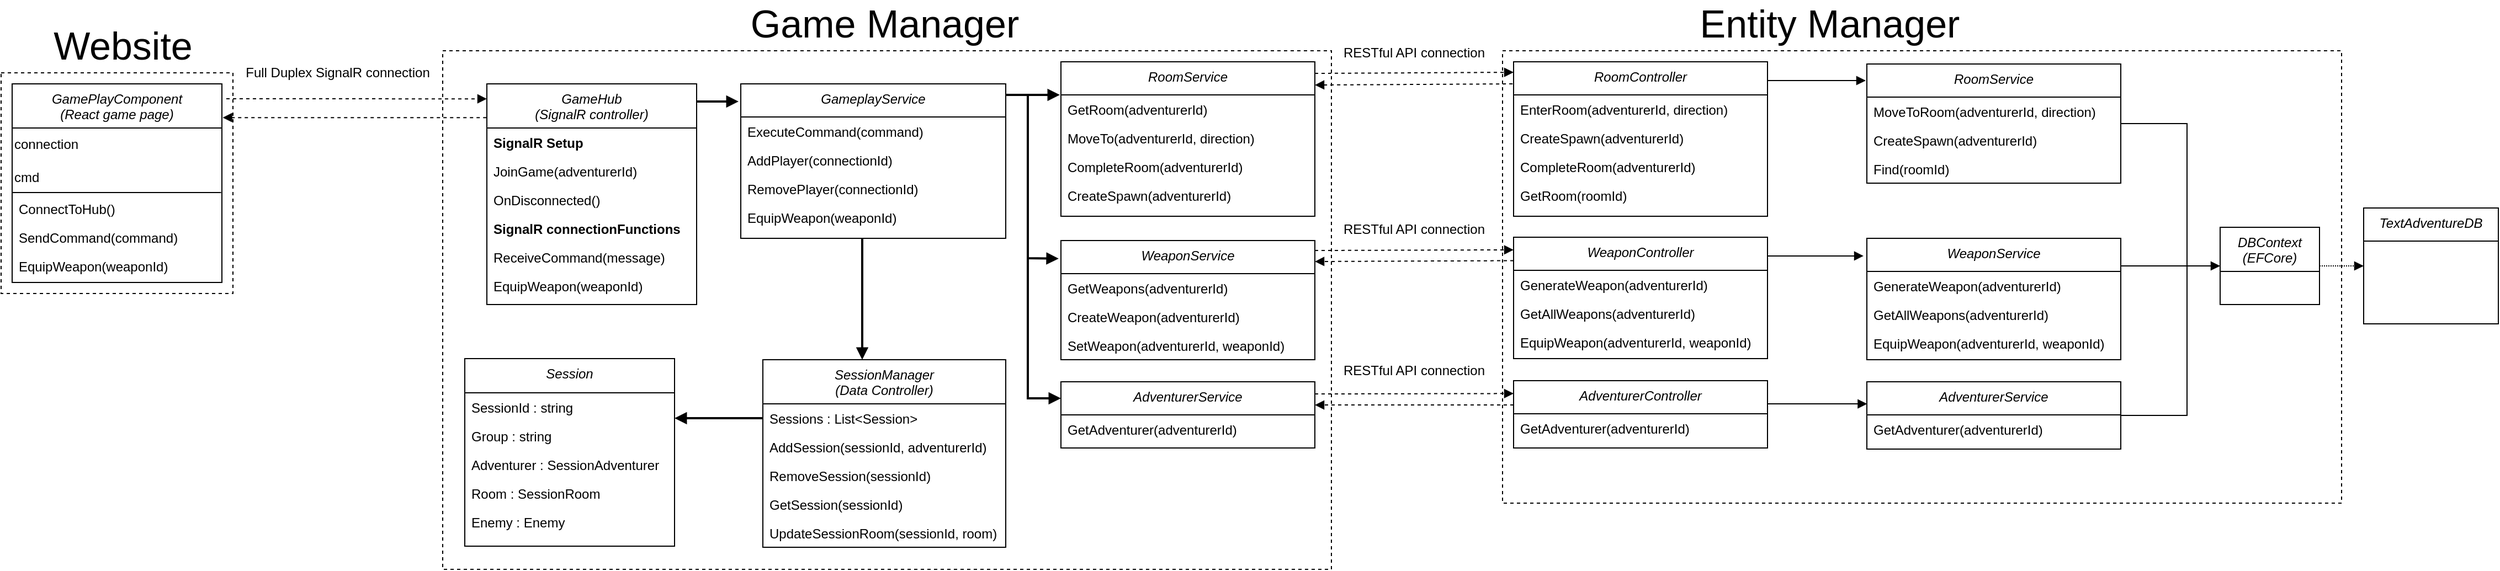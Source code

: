<mxfile version="15.8.9" type="device"><diagram id="C5RBs43oDa-KdzZeNtuy" name="Page-1"><mxGraphModel dx="2858" dy="1089" grid="1" gridSize="10" guides="1" tooltips="1" connect="1" arrows="1" fold="1" page="1" pageScale="1" pageWidth="827" pageHeight="1169" math="0" shadow="0"><root><mxCell id="WIyWlLk6GJQsqaUBKTNV-0"/><mxCell id="WIyWlLk6GJQsqaUBKTNV-1" parent="WIyWlLk6GJQsqaUBKTNV-0"/><mxCell id="PXMHNysJYSQ3O3xtz04k-125" style="edgeStyle=orthogonalEdgeStyle;rounded=0;orthogonalLoop=1;jettySize=auto;html=1;fontSize=35;endArrow=block;endFill=1;strokeWidth=2;" parent="WIyWlLk6GJQsqaUBKTNV-1" source="zkfFHV4jXpPFQw0GAbJ--0" edge="1"><mxGeometry relative="1" as="geometry"><Array as="points"><mxPoint x="380" y="116"/><mxPoint x="380" y="116"/></Array><mxPoint x="398" y="116" as="targetPoint"/></mxGeometry></mxCell><mxCell id="zkfFHV4jXpPFQw0GAbJ--0" value="GameHub &#10;(SignalR controller)" style="swimlane;fontStyle=2;align=center;verticalAlign=top;childLayout=stackLayout;horizontal=1;startSize=40;horizontalStack=0;resizeParent=1;resizeLast=0;collapsible=1;marginBottom=0;rounded=0;shadow=0;strokeWidth=1;" parent="WIyWlLk6GJQsqaUBKTNV-1" vertex="1"><mxGeometry x="170" y="100" width="190" height="200" as="geometry"><mxRectangle x="160" y="100" width="160" height="26" as="alternateBounds"/></mxGeometry></mxCell><mxCell id="zkfFHV4jXpPFQw0GAbJ--1" value="SignalR Setup" style="text;align=left;verticalAlign=top;spacingLeft=4;spacingRight=4;overflow=hidden;rotatable=0;points=[[0,0.5],[1,0.5]];portConstraint=eastwest;fontStyle=1" parent="zkfFHV4jXpPFQw0GAbJ--0" vertex="1"><mxGeometry y="40" width="190" height="26" as="geometry"/></mxCell><mxCell id="PXMHNysJYSQ3O3xtz04k-3" value="JoinGame(adventurerId)" style="text;align=left;verticalAlign=top;spacingLeft=4;spacingRight=4;overflow=hidden;rotatable=0;points=[[0,0.5],[1,0.5]];portConstraint=eastwest;" parent="zkfFHV4jXpPFQw0GAbJ--0" vertex="1"><mxGeometry y="66" width="190" height="26" as="geometry"/></mxCell><mxCell id="zkfFHV4jXpPFQw0GAbJ--2" value="OnDisconnected()" style="text;align=left;verticalAlign=top;spacingLeft=4;spacingRight=4;overflow=hidden;rotatable=0;points=[[0,0.5],[1,0.5]];portConstraint=eastwest;rounded=0;shadow=0;html=0;" parent="zkfFHV4jXpPFQw0GAbJ--0" vertex="1"><mxGeometry y="92" width="190" height="26" as="geometry"/></mxCell><mxCell id="zkfFHV4jXpPFQw0GAbJ--3" value="SignalR connectionFunctions" style="text;align=left;verticalAlign=top;spacingLeft=4;spacingRight=4;overflow=hidden;rotatable=0;points=[[0,0.5],[1,0.5]];portConstraint=eastwest;rounded=0;shadow=0;html=0;fontStyle=1" parent="zkfFHV4jXpPFQw0GAbJ--0" vertex="1"><mxGeometry y="118" width="190" height="26" as="geometry"/></mxCell><mxCell id="PXMHNysJYSQ3O3xtz04k-4" value="ReceiveCommand(message)" style="text;align=left;verticalAlign=top;spacingLeft=4;spacingRight=4;overflow=hidden;rotatable=0;points=[[0,0.5],[1,0.5]];portConstraint=eastwest;rounded=0;shadow=0;html=0;" parent="zkfFHV4jXpPFQw0GAbJ--0" vertex="1"><mxGeometry y="144" width="190" height="26" as="geometry"/></mxCell><mxCell id="PXMHNysJYSQ3O3xtz04k-5" value="EquipWeapon(weaponId)" style="text;align=left;verticalAlign=top;spacingLeft=4;spacingRight=4;overflow=hidden;rotatable=0;points=[[0,0.5],[1,0.5]];portConstraint=eastwest;rounded=0;shadow=0;html=0;" parent="zkfFHV4jXpPFQw0GAbJ--0" vertex="1"><mxGeometry y="170" width="190" height="26" as="geometry"/></mxCell><mxCell id="PXMHNysJYSQ3O3xtz04k-1" value="&lt;font style=&quot;font-size: 35px&quot;&gt;Game Manager&lt;/font&gt;" style="text;html=1;align=center;verticalAlign=middle;resizable=0;points=[];autosize=1;strokeColor=none;fillColor=none;" parent="WIyWlLk6GJQsqaUBKTNV-1" vertex="1"><mxGeometry x="400" y="30" width="260" height="30" as="geometry"/></mxCell><mxCell id="PXMHNysJYSQ3O3xtz04k-73" value="SessionManager&#10;(Data Controller)" style="swimlane;fontStyle=2;align=center;verticalAlign=top;childLayout=stackLayout;horizontal=1;startSize=40;horizontalStack=0;resizeParent=1;resizeLast=0;collapsible=1;marginBottom=0;rounded=0;shadow=0;strokeWidth=1;" parent="WIyWlLk6GJQsqaUBKTNV-1" vertex="1"><mxGeometry x="420" y="350" width="220" height="170" as="geometry"><mxRectangle x="160" y="100" width="160" height="26" as="alternateBounds"/></mxGeometry></mxCell><mxCell id="mPDX59QAmpvN_RdQbWH--0" value="Sessions : List&lt;Session&gt;" style="text;align=left;verticalAlign=top;spacingLeft=4;spacingRight=4;overflow=hidden;rotatable=0;points=[[0,0.5],[1,0.5]];portConstraint=eastwest;fontStyle=0" vertex="1" parent="PXMHNysJYSQ3O3xtz04k-73"><mxGeometry y="40" width="220" height="26" as="geometry"/></mxCell><mxCell id="PXMHNysJYSQ3O3xtz04k-74" value="AddSession(sessionId, adventurerId)" style="text;align=left;verticalAlign=top;spacingLeft=4;spacingRight=4;overflow=hidden;rotatable=0;points=[[0,0.5],[1,0.5]];portConstraint=eastwest;fontStyle=0" parent="PXMHNysJYSQ3O3xtz04k-73" vertex="1"><mxGeometry y="66" width="220" height="26" as="geometry"/></mxCell><mxCell id="PXMHNysJYSQ3O3xtz04k-76" value="RemoveSession(sessionId)" style="text;align=left;verticalAlign=top;spacingLeft=4;spacingRight=4;overflow=hidden;rotatable=0;points=[[0,0.5],[1,0.5]];portConstraint=eastwest;rounded=0;shadow=0;html=0;" parent="PXMHNysJYSQ3O3xtz04k-73" vertex="1"><mxGeometry y="92" width="220" height="26" as="geometry"/></mxCell><mxCell id="PXMHNysJYSQ3O3xtz04k-75" value="GetSession(sessionId)" style="text;align=left;verticalAlign=top;spacingLeft=4;spacingRight=4;overflow=hidden;rotatable=0;points=[[0,0.5],[1,0.5]];portConstraint=eastwest;" parent="PXMHNysJYSQ3O3xtz04k-73" vertex="1"><mxGeometry y="118" width="220" height="26" as="geometry"/></mxCell><mxCell id="PXMHNysJYSQ3O3xtz04k-78" value="UpdateSessionRoom(sessionId, room)" style="text;align=left;verticalAlign=top;spacingLeft=4;spacingRight=4;overflow=hidden;rotatable=0;points=[[0,0.5],[1,0.5]];portConstraint=eastwest;rounded=0;shadow=0;html=0;" parent="PXMHNysJYSQ3O3xtz04k-73" vertex="1"><mxGeometry y="144" width="220" height="26" as="geometry"/></mxCell><mxCell id="PXMHNysJYSQ3O3xtz04k-81" value="RoomService" style="swimlane;fontStyle=2;align=center;verticalAlign=top;childLayout=stackLayout;horizontal=1;startSize=30;horizontalStack=0;resizeParent=1;resizeLast=0;collapsible=1;marginBottom=0;rounded=0;shadow=0;strokeWidth=1;" parent="WIyWlLk6GJQsqaUBKTNV-1" vertex="1"><mxGeometry x="690" y="80" width="230" height="140" as="geometry"><mxRectangle x="160" y="100" width="160" height="26" as="alternateBounds"/></mxGeometry></mxCell><mxCell id="PXMHNysJYSQ3O3xtz04k-129" value="GetRoom(adventurerId)" style="text;align=left;verticalAlign=top;spacingLeft=4;spacingRight=4;overflow=hidden;rotatable=0;points=[[0,0.5],[1,0.5]];portConstraint=eastwest;fontStyle=0" parent="PXMHNysJYSQ3O3xtz04k-81" vertex="1"><mxGeometry y="30" width="230" height="26" as="geometry"/></mxCell><mxCell id="PXMHNysJYSQ3O3xtz04k-130" value="MoveTo(adventurerId, direction)" style="text;align=left;verticalAlign=top;spacingLeft=4;spacingRight=4;overflow=hidden;rotatable=0;points=[[0,0.5],[1,0.5]];portConstraint=eastwest;fontStyle=0" parent="PXMHNysJYSQ3O3xtz04k-81" vertex="1"><mxGeometry y="56" width="230" height="26" as="geometry"/></mxCell><mxCell id="PXMHNysJYSQ3O3xtz04k-82" value="CompleteRoom(adventurerId)" style="text;align=left;verticalAlign=top;spacingLeft=4;spacingRight=4;overflow=hidden;rotatable=0;points=[[0,0.5],[1,0.5]];portConstraint=eastwest;fontStyle=0" parent="PXMHNysJYSQ3O3xtz04k-81" vertex="1"><mxGeometry y="82" width="230" height="26" as="geometry"/></mxCell><mxCell id="PXMHNysJYSQ3O3xtz04k-128" value="CreateSpawn(adventurerId)" style="text;align=left;verticalAlign=top;spacingLeft=4;spacingRight=4;overflow=hidden;rotatable=0;points=[[0,0.5],[1,0.5]];portConstraint=eastwest;fontStyle=0" parent="PXMHNysJYSQ3O3xtz04k-81" vertex="1"><mxGeometry y="108" width="230" height="26" as="geometry"/></mxCell><mxCell id="PXMHNysJYSQ3O3xtz04k-90" value="WeaponService" style="swimlane;fontStyle=2;align=center;verticalAlign=top;childLayout=stackLayout;horizontal=1;startSize=30;horizontalStack=0;resizeParent=1;resizeLast=0;collapsible=1;marginBottom=0;rounded=0;shadow=0;strokeWidth=1;" parent="WIyWlLk6GJQsqaUBKTNV-1" vertex="1"><mxGeometry x="690" y="242" width="230" height="108" as="geometry"><mxRectangle x="160" y="100" width="160" height="26" as="alternateBounds"/></mxGeometry></mxCell><mxCell id="PXMHNysJYSQ3O3xtz04k-91" value="GetWeapons(adventurerId)" style="text;align=left;verticalAlign=top;spacingLeft=4;spacingRight=4;overflow=hidden;rotatable=0;points=[[0,0.5],[1,0.5]];portConstraint=eastwest;fontStyle=0" parent="PXMHNysJYSQ3O3xtz04k-90" vertex="1"><mxGeometry y="30" width="230" height="26" as="geometry"/></mxCell><mxCell id="PXMHNysJYSQ3O3xtz04k-131" value="CreateWeapon(adventurerId)" style="text;align=left;verticalAlign=top;spacingLeft=4;spacingRight=4;overflow=hidden;rotatable=0;points=[[0,0.5],[1,0.5]];portConstraint=eastwest;fontStyle=0" parent="PXMHNysJYSQ3O3xtz04k-90" vertex="1"><mxGeometry y="56" width="230" height="26" as="geometry"/></mxCell><mxCell id="PXMHNysJYSQ3O3xtz04k-132" value="SetWeapon(adventurerId, weaponId)" style="text;align=left;verticalAlign=top;spacingLeft=4;spacingRight=4;overflow=hidden;rotatable=0;points=[[0,0.5],[1,0.5]];portConstraint=eastwest;fontStyle=0" parent="PXMHNysJYSQ3O3xtz04k-90" vertex="1"><mxGeometry y="82" width="230" height="26" as="geometry"/></mxCell><mxCell id="PXMHNysJYSQ3O3xtz04k-92" value="AdventurerService" style="swimlane;fontStyle=2;align=center;verticalAlign=top;childLayout=stackLayout;horizontal=1;startSize=30;horizontalStack=0;resizeParent=1;resizeLast=0;collapsible=1;marginBottom=0;rounded=0;shadow=0;strokeWidth=1;" parent="WIyWlLk6GJQsqaUBKTNV-1" vertex="1"><mxGeometry x="690" y="370" width="230" height="60" as="geometry"><mxRectangle x="160" y="100" width="160" height="26" as="alternateBounds"/></mxGeometry></mxCell><mxCell id="PXMHNysJYSQ3O3xtz04k-93" value="GetAdventurer(adventurerId)" style="text;align=left;verticalAlign=top;spacingLeft=4;spacingRight=4;overflow=hidden;rotatable=0;points=[[0,0.5],[1,0.5]];portConstraint=eastwest;fontStyle=0" parent="PXMHNysJYSQ3O3xtz04k-92" vertex="1"><mxGeometry y="30" width="230" height="26" as="geometry"/></mxCell><mxCell id="PXMHNysJYSQ3O3xtz04k-126" style="edgeStyle=orthogonalEdgeStyle;rounded=0;orthogonalLoop=1;jettySize=auto;html=1;fontSize=35;endArrow=block;endFill=1;strokeWidth=2;" parent="WIyWlLk6GJQsqaUBKTNV-1" source="PXMHNysJYSQ3O3xtz04k-99" edge="1"><mxGeometry relative="1" as="geometry"><mxPoint x="689" y="110" as="targetPoint"/><Array as="points"><mxPoint x="689" y="110"/></Array></mxGeometry></mxCell><mxCell id="PXMHNysJYSQ3O3xtz04k-127" style="edgeStyle=orthogonalEdgeStyle;rounded=0;orthogonalLoop=1;jettySize=auto;html=1;fontSize=35;endArrow=block;endFill=1;strokeWidth=2;" parent="WIyWlLk6GJQsqaUBKTNV-1" edge="1"><mxGeometry relative="1" as="geometry"><mxPoint x="510" y="240" as="sourcePoint"/><mxPoint x="510" y="350" as="targetPoint"/><Array as="points"><mxPoint x="510" y="300"/><mxPoint x="510" y="300"/></Array></mxGeometry></mxCell><mxCell id="PXMHNysJYSQ3O3xtz04k-99" value="GameplayService" style="swimlane;fontStyle=2;align=center;verticalAlign=top;childLayout=stackLayout;horizontal=1;startSize=30;horizontalStack=0;resizeParent=1;resizeLast=0;collapsible=1;marginBottom=0;rounded=0;shadow=0;strokeWidth=1;" parent="WIyWlLk6GJQsqaUBKTNV-1" vertex="1"><mxGeometry x="400" y="100" width="240" height="140" as="geometry"><mxRectangle x="160" y="100" width="160" height="26" as="alternateBounds"/></mxGeometry></mxCell><mxCell id="PXMHNysJYSQ3O3xtz04k-123" value="ExecuteCommand(command)" style="text;align=left;verticalAlign=top;spacingLeft=4;spacingRight=4;overflow=hidden;rotatable=0;points=[[0,0.5],[1,0.5]];portConstraint=eastwest;" parent="PXMHNysJYSQ3O3xtz04k-99" vertex="1"><mxGeometry y="30" width="240" height="26" as="geometry"/></mxCell><mxCell id="PXMHNysJYSQ3O3xtz04k-135" value="AddPlayer(connectionId)" style="text;align=left;verticalAlign=top;spacingLeft=4;spacingRight=4;overflow=hidden;rotatable=0;points=[[0,0.5],[1,0.5]];portConstraint=eastwest;" parent="PXMHNysJYSQ3O3xtz04k-99" vertex="1"><mxGeometry y="56" width="240" height="26" as="geometry"/></mxCell><mxCell id="PXMHNysJYSQ3O3xtz04k-137" value="RemovePlayer(connectionId)" style="text;align=left;verticalAlign=top;spacingLeft=4;spacingRight=4;overflow=hidden;rotatable=0;points=[[0,0.5],[1,0.5]];portConstraint=eastwest;" parent="PXMHNysJYSQ3O3xtz04k-99" vertex="1"><mxGeometry y="82" width="240" height="26" as="geometry"/></mxCell><mxCell id="PXMHNysJYSQ3O3xtz04k-138" value="EquipWeapon(weaponId)" style="text;align=left;verticalAlign=top;spacingLeft=4;spacingRight=4;overflow=hidden;rotatable=0;points=[[0,0.5],[1,0.5]];portConstraint=eastwest;" parent="PXMHNysJYSQ3O3xtz04k-99" vertex="1"><mxGeometry y="108" width="240" height="26" as="geometry"/></mxCell><mxCell id="PXMHNysJYSQ3O3xtz04k-133" value="" style="endArrow=block;html=1;rounded=0;fontSize=35;strokeWidth=2;entryX=-0.009;entryY=0.152;entryDx=0;entryDy=0;entryPerimeter=0;endFill=1;" parent="WIyWlLk6GJQsqaUBKTNV-1" target="PXMHNysJYSQ3O3xtz04k-90" edge="1"><mxGeometry width="50" height="50" relative="1" as="geometry"><mxPoint x="660" y="110" as="sourcePoint"/><mxPoint x="700" y="250" as="targetPoint"/><Array as="points"><mxPoint x="660" y="258"/></Array></mxGeometry></mxCell><mxCell id="PXMHNysJYSQ3O3xtz04k-134" value="" style="endArrow=block;html=1;rounded=0;fontSize=35;strokeWidth=2;entryX=0;entryY=0.25;entryDx=0;entryDy=0;endFill=1;" parent="WIyWlLk6GJQsqaUBKTNV-1" target="PXMHNysJYSQ3O3xtz04k-92" edge="1"><mxGeometry width="50" height="50" relative="1" as="geometry"><mxPoint x="660" y="240" as="sourcePoint"/><mxPoint x="690.0" y="376.416" as="targetPoint"/><Array as="points"><mxPoint x="660" y="240"/><mxPoint x="660" y="385"/></Array></mxGeometry></mxCell><mxCell id="z-et7x8QgP7XEB7aA-tW-1" value="GamePlayComponent&#10;(React game page)" style="swimlane;fontStyle=2;align=center;verticalAlign=top;childLayout=stackLayout;horizontal=1;startSize=40;horizontalStack=0;resizeParent=1;resizeLast=0;collapsible=1;marginBottom=0;rounded=0;shadow=0;strokeWidth=1;" parent="WIyWlLk6GJQsqaUBKTNV-1" vertex="1"><mxGeometry x="-260" y="100" width="190" height="180" as="geometry"><mxRectangle x="160" y="100" width="160" height="26" as="alternateBounds"/></mxGeometry></mxCell><mxCell id="z-et7x8QgP7XEB7aA-tW-15" value="connection" style="text;html=1;strokeColor=none;fillColor=none;align=left;verticalAlign=middle;whiteSpace=wrap;rounded=0;" parent="z-et7x8QgP7XEB7aA-tW-1" vertex="1"><mxGeometry y="40" width="190" height="30" as="geometry"/></mxCell><mxCell id="z-et7x8QgP7XEB7aA-tW-14" value="cmd" style="text;html=1;strokeColor=none;fillColor=none;align=left;verticalAlign=middle;whiteSpace=wrap;rounded=0;" parent="z-et7x8QgP7XEB7aA-tW-1" vertex="1"><mxGeometry y="70" width="190" height="30" as="geometry"/></mxCell><mxCell id="z-et7x8QgP7XEB7aA-tW-16" value="" style="endArrow=none;html=1;rounded=0;entryX=0.996;entryY=-0.06;entryDx=0;entryDy=0;entryPerimeter=0;exitX=0;exitY=0.948;exitDx=0;exitDy=0;exitPerimeter=0;" parent="z-et7x8QgP7XEB7aA-tW-1" source="z-et7x8QgP7XEB7aA-tW-14" target="z-et7x8QgP7XEB7aA-tW-3" edge="1"><mxGeometry width="50" height="50" relative="1" as="geometry"><mxPoint y="150" as="sourcePoint"/><mxPoint x="50" y="100" as="targetPoint"/></mxGeometry></mxCell><mxCell id="z-et7x8QgP7XEB7aA-tW-3" value="ConnectToHub()" style="text;align=left;verticalAlign=top;spacingLeft=4;spacingRight=4;overflow=hidden;rotatable=0;points=[[0,0.5],[1,0.5]];portConstraint=eastwest;" parent="z-et7x8QgP7XEB7aA-tW-1" vertex="1"><mxGeometry y="100" width="190" height="26" as="geometry"/></mxCell><mxCell id="z-et7x8QgP7XEB7aA-tW-4" value="SendCommand(command)" style="text;align=left;verticalAlign=top;spacingLeft=4;spacingRight=4;overflow=hidden;rotatable=0;points=[[0,0.5],[1,0.5]];portConstraint=eastwest;rounded=0;shadow=0;html=0;" parent="z-et7x8QgP7XEB7aA-tW-1" vertex="1"><mxGeometry y="126" width="190" height="26" as="geometry"/></mxCell><mxCell id="z-et7x8QgP7XEB7aA-tW-5" value="EquipWeapon(weaponId)" style="text;align=left;verticalAlign=top;spacingLeft=4;spacingRight=4;overflow=hidden;rotatable=0;points=[[0,0.5],[1,0.5]];portConstraint=eastwest;rounded=0;shadow=0;html=0;fontStyle=0" parent="z-et7x8QgP7XEB7aA-tW-1" vertex="1"><mxGeometry y="152" width="190" height="26" as="geometry"/></mxCell><mxCell id="z-et7x8QgP7XEB7aA-tW-17" value="" style="endArrow=block;html=1;rounded=0;endFill=1;dashed=1;entryX=0;entryY=0.068;entryDx=0;entryDy=0;entryPerimeter=0;exitX=1.021;exitY=0.075;exitDx=0;exitDy=0;exitPerimeter=0;" parent="WIyWlLk6GJQsqaUBKTNV-1" source="z-et7x8QgP7XEB7aA-tW-1" target="zkfFHV4jXpPFQw0GAbJ--0" edge="1"><mxGeometry width="50" height="50" relative="1" as="geometry"><mxPoint x="90" y="240" as="sourcePoint"/><mxPoint x="140" y="190" as="targetPoint"/><Array as="points"/></mxGeometry></mxCell><mxCell id="z-et7x8QgP7XEB7aA-tW-18" value="" style="endArrow=block;html=1;rounded=0;endFill=1;dashed=1;entryX=0;entryY=0.104;entryDx=0;entryDy=0;entryPerimeter=0;exitX=1;exitY=0.129;exitDx=0;exitDy=0;exitPerimeter=0;" parent="WIyWlLk6GJQsqaUBKTNV-1" target="z-et7x8QgP7XEB7aA-tW-37" edge="1"><mxGeometry width="50" height="50" relative="1" as="geometry"><mxPoint x="920" y="251.02" as="sourcePoint"/><mxPoint x="1079.43" y="250.0" as="targetPoint"/></mxGeometry></mxCell><mxCell id="z-et7x8QgP7XEB7aA-tW-19" value="" style="endArrow=block;html=1;rounded=0;endFill=1;dashed=1;entryX=0;entryY=0.068;entryDx=0;entryDy=0;entryPerimeter=0;exitX=1;exitY=0.129;exitDx=0;exitDy=0;exitPerimeter=0;" parent="WIyWlLk6GJQsqaUBKTNV-1" target="z-et7x8QgP7XEB7aA-tW-30" edge="1"><mxGeometry width="50" height="50" relative="1" as="geometry"><mxPoint x="920" y="90.51" as="sourcePoint"/><mxPoint x="1079.43" y="89.49" as="targetPoint"/></mxGeometry></mxCell><mxCell id="z-et7x8QgP7XEB7aA-tW-21" value="" style="endArrow=block;html=1;rounded=0;endFill=1;dashed=1;entryX=1.004;entryY=0.17;entryDx=0;entryDy=0;exitX=-0.002;exitY=0.153;exitDx=0;exitDy=0;exitPerimeter=0;entryPerimeter=0;" parent="WIyWlLk6GJQsqaUBKTNV-1" source="zkfFHV4jXpPFQw0GAbJ--0" target="z-et7x8QgP7XEB7aA-tW-1" edge="1"><mxGeometry width="50" height="50" relative="1" as="geometry"><mxPoint x="20.57" y="172.51" as="sourcePoint"/><mxPoint x="180.0" y="171.49" as="targetPoint"/></mxGeometry></mxCell><mxCell id="z-et7x8QgP7XEB7aA-tW-22" value="Full Duplex SignalR connection" style="text;html=1;strokeColor=none;fillColor=none;align=center;verticalAlign=middle;whiteSpace=wrap;rounded=0;" parent="WIyWlLk6GJQsqaUBKTNV-1" vertex="1"><mxGeometry x="-50" y="80" width="170" height="20" as="geometry"/></mxCell><mxCell id="z-et7x8QgP7XEB7aA-tW-23" value="RESTful API connection" style="text;html=1;strokeColor=none;fillColor=none;align=center;verticalAlign=middle;whiteSpace=wrap;rounded=0;" parent="WIyWlLk6GJQsqaUBKTNV-1" vertex="1"><mxGeometry x="935" y="62" width="150" height="20" as="geometry"/></mxCell><mxCell id="z-et7x8QgP7XEB7aA-tW-25" value="&lt;font style=&quot;font-size: 35px&quot;&gt;Website&lt;/font&gt;" style="text;html=1;align=center;verticalAlign=middle;resizable=0;points=[];autosize=1;strokeColor=none;fillColor=none;" parent="WIyWlLk6GJQsqaUBKTNV-1" vertex="1"><mxGeometry x="-230" y="50" width="140" height="30" as="geometry"/></mxCell><mxCell id="z-et7x8QgP7XEB7aA-tW-26" value="&lt;font style=&quot;font-size: 35px&quot;&gt;Entity Manager&lt;/font&gt;" style="text;html=1;align=center;verticalAlign=middle;resizable=0;points=[];autosize=1;strokeColor=none;fillColor=none;" parent="WIyWlLk6GJQsqaUBKTNV-1" vertex="1"><mxGeometry x="1261" y="30" width="250" height="30" as="geometry"/></mxCell><mxCell id="z-et7x8QgP7XEB7aA-tW-27" value="" style="endArrow=block;html=1;rounded=0;endFill=1;dashed=1;entryX=-0.003;entryY=0.111;entryDx=0;entryDy=0;entryPerimeter=0;exitX=0;exitY=0.361;exitDx=0;exitDy=0;exitPerimeter=0;" parent="WIyWlLk6GJQsqaUBKTNV-1" source="z-et7x8QgP7XEB7aA-tW-42" edge="1"><mxGeometry width="50" height="50" relative="1" as="geometry"><mxPoint x="1079.43" y="390.0" as="sourcePoint"/><mxPoint x="920" y="391.02" as="targetPoint"/></mxGeometry></mxCell><mxCell id="z-et7x8QgP7XEB7aA-tW-28" value="" style="endArrow=block;html=1;rounded=0;endFill=1;dashed=1;entryX=-0.003;entryY=0.111;entryDx=0;entryDy=0;entryPerimeter=0;exitX=0;exitY=0.193;exitDx=0;exitDy=0;exitPerimeter=0;" parent="WIyWlLk6GJQsqaUBKTNV-1" source="z-et7x8QgP7XEB7aA-tW-37" edge="1"><mxGeometry width="50" height="50" relative="1" as="geometry"><mxPoint x="1079.43" y="260.0" as="sourcePoint"/><mxPoint x="920" y="261.02" as="targetPoint"/></mxGeometry></mxCell><mxCell id="z-et7x8QgP7XEB7aA-tW-29" value="" style="endArrow=block;html=1;rounded=0;endFill=1;dashed=1;entryX=-0.003;entryY=0.111;entryDx=0;entryDy=0;entryPerimeter=0;exitX=-0.004;exitY=0.143;exitDx=0;exitDy=0;exitPerimeter=0;" parent="WIyWlLk6GJQsqaUBKTNV-1" source="z-et7x8QgP7XEB7aA-tW-30" edge="1"><mxGeometry width="50" height="50" relative="1" as="geometry"><mxPoint x="1079.43" y="100.0" as="sourcePoint"/><mxPoint x="920" y="101.02" as="targetPoint"/></mxGeometry></mxCell><mxCell id="z-et7x8QgP7XEB7aA-tW-51" style="edgeStyle=orthogonalEdgeStyle;rounded=0;orthogonalLoop=1;jettySize=auto;html=1;endArrow=block;endFill=1;" parent="WIyWlLk6GJQsqaUBKTNV-1" source="z-et7x8QgP7XEB7aA-tW-30" edge="1"><mxGeometry relative="1" as="geometry"><mxPoint x="1419" y="97" as="targetPoint"/><Array as="points"><mxPoint x="1419" y="97"/></Array></mxGeometry></mxCell><mxCell id="z-et7x8QgP7XEB7aA-tW-30" value="RoomController" style="swimlane;fontStyle=2;align=center;verticalAlign=top;childLayout=stackLayout;horizontal=1;startSize=30;horizontalStack=0;resizeParent=1;resizeLast=0;collapsible=1;marginBottom=0;rounded=0;shadow=0;strokeWidth=1;" parent="WIyWlLk6GJQsqaUBKTNV-1" vertex="1"><mxGeometry x="1100" y="80" width="230" height="140" as="geometry"><mxRectangle x="160" y="100" width="160" height="26" as="alternateBounds"/></mxGeometry></mxCell><mxCell id="z-et7x8QgP7XEB7aA-tW-31" value="EnterRoom(adventurerId, direction)" style="text;align=left;verticalAlign=top;spacingLeft=4;spacingRight=4;overflow=hidden;rotatable=0;points=[[0,0.5],[1,0.5]];portConstraint=eastwest;fontStyle=0" parent="z-et7x8QgP7XEB7aA-tW-30" vertex="1"><mxGeometry y="30" width="230" height="26" as="geometry"/></mxCell><mxCell id="z-et7x8QgP7XEB7aA-tW-32" value="CreateSpawn(adventurerId)" style="text;align=left;verticalAlign=top;spacingLeft=4;spacingRight=4;overflow=hidden;rotatable=0;points=[[0,0.5],[1,0.5]];portConstraint=eastwest;fontStyle=0" parent="z-et7x8QgP7XEB7aA-tW-30" vertex="1"><mxGeometry y="56" width="230" height="26" as="geometry"/></mxCell><mxCell id="z-et7x8QgP7XEB7aA-tW-33" value="CompleteRoom(adventurerId)" style="text;align=left;verticalAlign=top;spacingLeft=4;spacingRight=4;overflow=hidden;rotatable=0;points=[[0,0.5],[1,0.5]];portConstraint=eastwest;fontStyle=0" parent="z-et7x8QgP7XEB7aA-tW-30" vertex="1"><mxGeometry y="82" width="230" height="26" as="geometry"/></mxCell><mxCell id="z-et7x8QgP7XEB7aA-tW-34" value="GetRoom(roomId)" style="text;align=left;verticalAlign=top;spacingLeft=4;spacingRight=4;overflow=hidden;rotatable=0;points=[[0,0.5],[1,0.5]];portConstraint=eastwest;fontStyle=0" parent="z-et7x8QgP7XEB7aA-tW-30" vertex="1"><mxGeometry y="108" width="230" height="26" as="geometry"/></mxCell><mxCell id="z-et7x8QgP7XEB7aA-tW-35" value="RESTful API connection" style="text;html=1;strokeColor=none;fillColor=none;align=center;verticalAlign=middle;whiteSpace=wrap;rounded=0;" parent="WIyWlLk6GJQsqaUBKTNV-1" vertex="1"><mxGeometry x="935" y="222" width="150" height="20" as="geometry"/></mxCell><mxCell id="z-et7x8QgP7XEB7aA-tW-36" value="RESTful API connection" style="text;html=1;strokeColor=none;fillColor=none;align=center;verticalAlign=middle;whiteSpace=wrap;rounded=0;" parent="WIyWlLk6GJQsqaUBKTNV-1" vertex="1"><mxGeometry x="935" y="350" width="150" height="20" as="geometry"/></mxCell><mxCell id="z-et7x8QgP7XEB7aA-tW-60" style="edgeStyle=orthogonalEdgeStyle;rounded=0;orthogonalLoop=1;jettySize=auto;html=1;entryX=-0.013;entryY=0.145;entryDx=0;entryDy=0;entryPerimeter=0;endArrow=block;endFill=1;" parent="WIyWlLk6GJQsqaUBKTNV-1" source="z-et7x8QgP7XEB7aA-tW-37" target="z-et7x8QgP7XEB7aA-tW-56" edge="1"><mxGeometry relative="1" as="geometry"><Array as="points"><mxPoint x="1350" y="256"/><mxPoint x="1350" y="256"/></Array></mxGeometry></mxCell><mxCell id="z-et7x8QgP7XEB7aA-tW-37" value="WeaponController" style="swimlane;fontStyle=2;align=center;verticalAlign=top;childLayout=stackLayout;horizontal=1;startSize=30;horizontalStack=0;resizeParent=1;resizeLast=0;collapsible=1;marginBottom=0;rounded=0;shadow=0;strokeWidth=1;" parent="WIyWlLk6GJQsqaUBKTNV-1" vertex="1"><mxGeometry x="1100" y="239" width="230" height="110" as="geometry"><mxRectangle x="160" y="100" width="160" height="26" as="alternateBounds"/></mxGeometry></mxCell><mxCell id="z-et7x8QgP7XEB7aA-tW-38" value="GenerateWeapon(adventurerId)" style="text;align=left;verticalAlign=top;spacingLeft=4;spacingRight=4;overflow=hidden;rotatable=0;points=[[0,0.5],[1,0.5]];portConstraint=eastwest;fontStyle=0" parent="z-et7x8QgP7XEB7aA-tW-37" vertex="1"><mxGeometry y="30" width="230" height="26" as="geometry"/></mxCell><mxCell id="z-et7x8QgP7XEB7aA-tW-39" value="GetAllWeapons(adventurerId)" style="text;align=left;verticalAlign=top;spacingLeft=4;spacingRight=4;overflow=hidden;rotatable=0;points=[[0,0.5],[1,0.5]];portConstraint=eastwest;fontStyle=0" parent="z-et7x8QgP7XEB7aA-tW-37" vertex="1"><mxGeometry y="56" width="230" height="26" as="geometry"/></mxCell><mxCell id="z-et7x8QgP7XEB7aA-tW-40" value="EquipWeapon(adventurerId, weaponId)" style="text;align=left;verticalAlign=top;spacingLeft=4;spacingRight=4;overflow=hidden;rotatable=0;points=[[0,0.5],[1,0.5]];portConstraint=eastwest;fontStyle=0" parent="z-et7x8QgP7XEB7aA-tW-37" vertex="1"><mxGeometry y="82" width="230" height="26" as="geometry"/></mxCell><mxCell id="z-et7x8QgP7XEB7aA-tW-63" style="edgeStyle=orthogonalEdgeStyle;rounded=0;orthogonalLoop=1;jettySize=auto;html=1;entryX=0.001;entryY=0.328;entryDx=0;entryDy=0;endArrow=block;endFill=1;entryPerimeter=0;" parent="WIyWlLk6GJQsqaUBKTNV-1" source="z-et7x8QgP7XEB7aA-tW-42" target="z-et7x8QgP7XEB7aA-tW-61" edge="1"><mxGeometry relative="1" as="geometry"><Array as="points"><mxPoint x="1360" y="390"/><mxPoint x="1360" y="390"/></Array></mxGeometry></mxCell><mxCell id="z-et7x8QgP7XEB7aA-tW-42" value="AdventurerController" style="swimlane;fontStyle=2;align=center;verticalAlign=top;childLayout=stackLayout;horizontal=1;startSize=30;horizontalStack=0;resizeParent=1;resizeLast=0;collapsible=1;marginBottom=0;rounded=0;shadow=0;strokeWidth=1;" parent="WIyWlLk6GJQsqaUBKTNV-1" vertex="1"><mxGeometry x="1100" y="369" width="230" height="61" as="geometry"><mxRectangle x="160" y="100" width="160" height="26" as="alternateBounds"/></mxGeometry></mxCell><mxCell id="z-et7x8QgP7XEB7aA-tW-43" value="GetAdventurer(adventurerId)" style="text;align=left;verticalAlign=top;spacingLeft=4;spacingRight=4;overflow=hidden;rotatable=0;points=[[0,0.5],[1,0.5]];portConstraint=eastwest;fontStyle=0" parent="z-et7x8QgP7XEB7aA-tW-42" vertex="1"><mxGeometry y="30" width="230" height="26" as="geometry"/></mxCell><mxCell id="z-et7x8QgP7XEB7aA-tW-154" style="edgeStyle=orthogonalEdgeStyle;rounded=0;orthogonalLoop=1;jettySize=auto;html=1;endArrow=none;endFill=0;" parent="WIyWlLk6GJQsqaUBKTNV-1" source="z-et7x8QgP7XEB7aA-tW-46" edge="1"><mxGeometry relative="1" as="geometry"><mxPoint x="1710" y="265" as="targetPoint"/><Array as="points"><mxPoint x="1710" y="136"/><mxPoint x="1710" y="230"/></Array></mxGeometry></mxCell><mxCell id="z-et7x8QgP7XEB7aA-tW-46" value="RoomService" style="swimlane;fontStyle=2;align=center;verticalAlign=top;childLayout=stackLayout;horizontal=1;startSize=30;horizontalStack=0;resizeParent=1;resizeLast=0;collapsible=1;marginBottom=0;rounded=0;shadow=0;strokeWidth=1;" parent="WIyWlLk6GJQsqaUBKTNV-1" vertex="1"><mxGeometry x="1420" y="82" width="230" height="108" as="geometry"><mxRectangle x="160" y="100" width="160" height="26" as="alternateBounds"/></mxGeometry></mxCell><mxCell id="z-et7x8QgP7XEB7aA-tW-47" value="MoveToRoom(adventurerId, direction)" style="text;align=left;verticalAlign=top;spacingLeft=4;spacingRight=4;overflow=hidden;rotatable=0;points=[[0,0.5],[1,0.5]];portConstraint=eastwest;fontStyle=0" parent="z-et7x8QgP7XEB7aA-tW-46" vertex="1"><mxGeometry y="30" width="230" height="26" as="geometry"/></mxCell><mxCell id="z-et7x8QgP7XEB7aA-tW-48" value="CreateSpawn(adventurerId)" style="text;align=left;verticalAlign=top;spacingLeft=4;spacingRight=4;overflow=hidden;rotatable=0;points=[[0,0.5],[1,0.5]];portConstraint=eastwest;fontStyle=0" parent="z-et7x8QgP7XEB7aA-tW-46" vertex="1"><mxGeometry y="56" width="230" height="26" as="geometry"/></mxCell><mxCell id="z-et7x8QgP7XEB7aA-tW-49" value="Find(roomId)" style="text;align=left;verticalAlign=top;spacingLeft=4;spacingRight=4;overflow=hidden;rotatable=0;points=[[0,0.5],[1,0.5]];portConstraint=eastwest;fontStyle=0" parent="z-et7x8QgP7XEB7aA-tW-46" vertex="1"><mxGeometry y="82" width="230" height="26" as="geometry"/></mxCell><mxCell id="z-et7x8QgP7XEB7aA-tW-155" style="edgeStyle=orthogonalEdgeStyle;rounded=0;orthogonalLoop=1;jettySize=auto;html=1;endArrow=block;endFill=1;entryX=0;entryY=0.5;entryDx=0;entryDy=0;" parent="WIyWlLk6GJQsqaUBKTNV-1" source="z-et7x8QgP7XEB7aA-tW-56" target="z-et7x8QgP7XEB7aA-tW-159" edge="1"><mxGeometry relative="1" as="geometry"><mxPoint x="1670" y="230" as="targetPoint"/><Array as="points"><mxPoint x="1660" y="265"/><mxPoint x="1660" y="265"/></Array></mxGeometry></mxCell><mxCell id="z-et7x8QgP7XEB7aA-tW-56" value="WeaponService" style="swimlane;fontStyle=2;align=center;verticalAlign=top;childLayout=stackLayout;horizontal=1;startSize=30;horizontalStack=0;resizeParent=1;resizeLast=0;collapsible=1;marginBottom=0;rounded=0;shadow=0;strokeWidth=1;" parent="WIyWlLk6GJQsqaUBKTNV-1" vertex="1"><mxGeometry x="1420" y="240" width="230" height="110" as="geometry"><mxRectangle x="160" y="100" width="160" height="26" as="alternateBounds"/></mxGeometry></mxCell><mxCell id="z-et7x8QgP7XEB7aA-tW-57" value="GenerateWeapon(adventurerId)" style="text;align=left;verticalAlign=top;spacingLeft=4;spacingRight=4;overflow=hidden;rotatable=0;points=[[0,0.5],[1,0.5]];portConstraint=eastwest;fontStyle=0" parent="z-et7x8QgP7XEB7aA-tW-56" vertex="1"><mxGeometry y="30" width="230" height="26" as="geometry"/></mxCell><mxCell id="z-et7x8QgP7XEB7aA-tW-58" value="GetAllWeapons(adventurerId)" style="text;align=left;verticalAlign=top;spacingLeft=4;spacingRight=4;overflow=hidden;rotatable=0;points=[[0,0.5],[1,0.5]];portConstraint=eastwest;fontStyle=0" parent="z-et7x8QgP7XEB7aA-tW-56" vertex="1"><mxGeometry y="56" width="230" height="26" as="geometry"/></mxCell><mxCell id="z-et7x8QgP7XEB7aA-tW-59" value="EquipWeapon(adventurerId, weaponId)" style="text;align=left;verticalAlign=top;spacingLeft=4;spacingRight=4;overflow=hidden;rotatable=0;points=[[0,0.5],[1,0.5]];portConstraint=eastwest;fontStyle=0" parent="z-et7x8QgP7XEB7aA-tW-56" vertex="1"><mxGeometry y="82" width="230" height="26" as="geometry"/></mxCell><mxCell id="z-et7x8QgP7XEB7aA-tW-156" style="edgeStyle=orthogonalEdgeStyle;rounded=0;orthogonalLoop=1;jettySize=auto;html=1;endArrow=none;endFill=0;" parent="WIyWlLk6GJQsqaUBKTNV-1" source="z-et7x8QgP7XEB7aA-tW-61" edge="1"><mxGeometry relative="1" as="geometry"><mxPoint x="1710" y="265" as="targetPoint"/><Array as="points"><mxPoint x="1710" y="401"/><mxPoint x="1710" y="300"/></Array></mxGeometry></mxCell><mxCell id="z-et7x8QgP7XEB7aA-tW-61" value="AdventurerService" style="swimlane;fontStyle=2;align=center;verticalAlign=top;childLayout=stackLayout;horizontal=1;startSize=30;horizontalStack=0;resizeParent=1;resizeLast=0;collapsible=1;marginBottom=0;rounded=0;shadow=0;strokeWidth=1;" parent="WIyWlLk6GJQsqaUBKTNV-1" vertex="1"><mxGeometry x="1420" y="370" width="230" height="61" as="geometry"><mxRectangle x="160" y="100" width="160" height="26" as="alternateBounds"/></mxGeometry></mxCell><mxCell id="z-et7x8QgP7XEB7aA-tW-62" value="GetAdventurer(adventurerId)" style="text;align=left;verticalAlign=top;spacingLeft=4;spacingRight=4;overflow=hidden;rotatable=0;points=[[0,0.5],[1,0.5]];portConstraint=eastwest;fontStyle=0" parent="z-et7x8QgP7XEB7aA-tW-61" vertex="1"><mxGeometry y="30" width="230" height="26" as="geometry"/></mxCell><mxCell id="z-et7x8QgP7XEB7aA-tW-64" value="TextAdventureDB" style="swimlane;fontStyle=2;align=center;verticalAlign=top;childLayout=stackLayout;horizontal=1;startSize=30;horizontalStack=0;resizeParent=1;resizeLast=0;collapsible=1;marginBottom=0;rounded=0;shadow=0;strokeWidth=1;" parent="WIyWlLk6GJQsqaUBKTNV-1" vertex="1"><mxGeometry x="1870" y="212.5" width="122" height="105" as="geometry"><mxRectangle x="160" y="100" width="160" height="26" as="alternateBounds"/></mxGeometry></mxCell><mxCell id="z-et7x8QgP7XEB7aA-tW-160" style="edgeStyle=orthogonalEdgeStyle;rounded=0;orthogonalLoop=1;jettySize=auto;html=1;dashed=1;endArrow=block;endFill=1;dashPattern=1 1;entryX=0;entryY=0.5;entryDx=0;entryDy=0;" parent="WIyWlLk6GJQsqaUBKTNV-1" source="z-et7x8QgP7XEB7aA-tW-159" target="z-et7x8QgP7XEB7aA-tW-64" edge="1"><mxGeometry relative="1" as="geometry"><mxPoint x="1810" y="265" as="targetPoint"/></mxGeometry></mxCell><mxCell id="z-et7x8QgP7XEB7aA-tW-159" value="DBContext&#10;(EFCore)" style="swimlane;fontStyle=2;align=center;verticalAlign=top;childLayout=stackLayout;horizontal=1;startSize=40;horizontalStack=0;resizeParent=1;resizeLast=0;collapsible=1;marginBottom=0;rounded=0;shadow=0;strokeWidth=1;" parent="WIyWlLk6GJQsqaUBKTNV-1" vertex="1"><mxGeometry x="1740" y="230" width="90" height="70" as="geometry"><mxRectangle x="160" y="100" width="160" height="26" as="alternateBounds"/></mxGeometry></mxCell><mxCell id="z-et7x8QgP7XEB7aA-tW-162" value="" style="rounded=0;whiteSpace=wrap;html=1;fillColor=none;dashed=1;" parent="WIyWlLk6GJQsqaUBKTNV-1" vertex="1"><mxGeometry x="1090" y="70" width="760" height="410" as="geometry"/></mxCell><mxCell id="z-et7x8QgP7XEB7aA-tW-163" value="" style="rounded=0;whiteSpace=wrap;html=1;fillColor=none;dashed=1;" parent="WIyWlLk6GJQsqaUBKTNV-1" vertex="1"><mxGeometry x="130" y="70" width="805" height="470" as="geometry"/></mxCell><mxCell id="z-et7x8QgP7XEB7aA-tW-20" value="" style="endArrow=block;html=1;rounded=0;endFill=1;dashed=1;exitX=1;exitY=0.129;exitDx=0;exitDy=0;exitPerimeter=0;entryX=0;entryY=0.191;entryDx=0;entryDy=0;entryPerimeter=0;" parent="WIyWlLk6GJQsqaUBKTNV-1" target="z-et7x8QgP7XEB7aA-tW-42" edge="1"><mxGeometry width="50" height="50" relative="1" as="geometry"><mxPoint x="920" y="381.02" as="sourcePoint"/><mxPoint x="1079" y="380" as="targetPoint"/></mxGeometry></mxCell><mxCell id="z-et7x8QgP7XEB7aA-tW-164" value="" style="rounded=0;whiteSpace=wrap;html=1;fillColor=none;dashed=1;" parent="WIyWlLk6GJQsqaUBKTNV-1" vertex="1"><mxGeometry x="-270" y="90" width="210" height="200" as="geometry"/></mxCell><mxCell id="mPDX59QAmpvN_RdQbWH--1" style="edgeStyle=orthogonalEdgeStyle;rounded=0;orthogonalLoop=1;jettySize=auto;html=1;fontSize=35;endArrow=block;endFill=1;strokeWidth=2;exitX=0;exitY=0.5;exitDx=0;exitDy=0;" edge="1" parent="WIyWlLk6GJQsqaUBKTNV-1" source="mPDX59QAmpvN_RdQbWH--0"><mxGeometry relative="1" as="geometry"><mxPoint x="340" y="370" as="sourcePoint"/><mxPoint x="340" y="403" as="targetPoint"/><Array as="points"><mxPoint x="340" y="403"/></Array></mxGeometry></mxCell><mxCell id="mPDX59QAmpvN_RdQbWH--2" value="Session" style="swimlane;fontStyle=2;align=center;verticalAlign=top;childLayout=stackLayout;horizontal=1;startSize=31;horizontalStack=0;resizeParent=1;resizeLast=0;collapsible=1;marginBottom=0;rounded=0;shadow=0;strokeWidth=1;" vertex="1" parent="WIyWlLk6GJQsqaUBKTNV-1"><mxGeometry x="150" y="349" width="190" height="170" as="geometry"><mxRectangle x="160" y="100" width="160" height="26" as="alternateBounds"/></mxGeometry></mxCell><mxCell id="mPDX59QAmpvN_RdQbWH--3" value="SessionId : string" style="text;align=left;verticalAlign=top;spacingLeft=4;spacingRight=4;overflow=hidden;rotatable=0;points=[[0,0.5],[1,0.5]];portConstraint=eastwest;fontStyle=0" vertex="1" parent="mPDX59QAmpvN_RdQbWH--2"><mxGeometry y="31" width="190" height="26" as="geometry"/></mxCell><mxCell id="mPDX59QAmpvN_RdQbWH--4" value="Group : string" style="text;align=left;verticalAlign=top;spacingLeft=4;spacingRight=4;overflow=hidden;rotatable=0;points=[[0,0.5],[1,0.5]];portConstraint=eastwest;fontStyle=0" vertex="1" parent="mPDX59QAmpvN_RdQbWH--2"><mxGeometry y="57" width="190" height="26" as="geometry"/></mxCell><mxCell id="mPDX59QAmpvN_RdQbWH--5" value="Adventurer : SessionAdventurer" style="text;align=left;verticalAlign=top;spacingLeft=4;spacingRight=4;overflow=hidden;rotatable=0;points=[[0,0.5],[1,0.5]];portConstraint=eastwest;rounded=0;shadow=0;html=0;" vertex="1" parent="mPDX59QAmpvN_RdQbWH--2"><mxGeometry y="83" width="190" height="26" as="geometry"/></mxCell><mxCell id="mPDX59QAmpvN_RdQbWH--6" value="Room : SessionRoom" style="text;align=left;verticalAlign=top;spacingLeft=4;spacingRight=4;overflow=hidden;rotatable=0;points=[[0,0.5],[1,0.5]];portConstraint=eastwest;" vertex="1" parent="mPDX59QAmpvN_RdQbWH--2"><mxGeometry y="109" width="190" height="26" as="geometry"/></mxCell><mxCell id="mPDX59QAmpvN_RdQbWH--7" value="Enemy : Enemy" style="text;align=left;verticalAlign=top;spacingLeft=4;spacingRight=4;overflow=hidden;rotatable=0;points=[[0,0.5],[1,0.5]];portConstraint=eastwest;rounded=0;shadow=0;html=0;" vertex="1" parent="mPDX59QAmpvN_RdQbWH--2"><mxGeometry y="135" width="190" height="26" as="geometry"/></mxCell></root></mxGraphModel></diagram></mxfile>